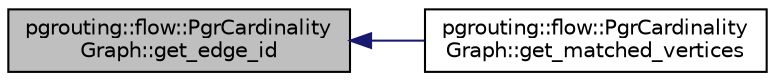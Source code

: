 digraph "pgrouting::flow::PgrCardinalityGraph::get_edge_id"
{
  edge [fontname="Helvetica",fontsize="10",labelfontname="Helvetica",labelfontsize="10"];
  node [fontname="Helvetica",fontsize="10",shape=record];
  rankdir="LR";
  Node1 [label="pgrouting::flow::PgrCardinality\lGraph::get_edge_id",height=0.2,width=0.4,color="black", fillcolor="grey75", style="filled", fontcolor="black"];
  Node1 -> Node2 [dir="back",color="midnightblue",fontsize="10",style="solid",fontname="Helvetica"];
  Node2 [label="pgrouting::flow::PgrCardinality\lGraph::get_matched_vertices",height=0.2,width=0.4,color="black", fillcolor="white", style="filled",URL="$classpgrouting_1_1flow_1_1PgrCardinalityGraph.html#a4678073e8ae646b7682b7830354f535b"];
}
